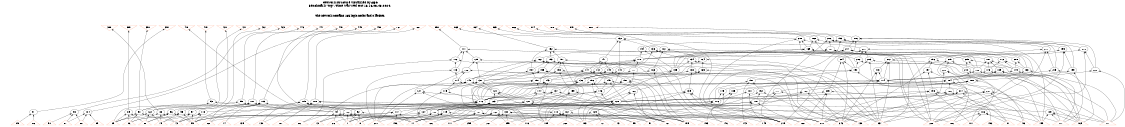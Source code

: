 # Network structure generated by ABC

digraph network {
size = "7.5,10";
center = true;
edge [dir = back];

{
  node [shape = plaintext];
  edge [style = invis];
  LevelTitle1 [label=""];
  LevelTitle2 [label=""];
  Level9 [label = ""];
  Level8 [label = ""];
  Level7 [label = ""];
  Level6 [label = ""];
  Level5 [label = ""];
  Level4 [label = ""];
  Level3 [label = ""];
  Level2 [label = ""];
  Level1 [label = ""];
  Level0 [label = ""];
  LevelTitle1 ->  LevelTitle2 ->  Level9 ->  Level8 ->  Level7 ->  Level6 ->  Level5 ->  Level4 ->  Level3 ->  Level2 ->  Level1 ->  Level0;
}

{
  rank = same;
  LevelTitle1;
  title1 [shape=plaintext,
          fontsize=20,
          fontname = "Times-Roman",
          label="Network structure visualized by ABC\nBenchmark \"top\". Time was Wed Oct 16 16:03:48 2024. "
         ];
}

{
  rank = same;
  LevelTitle2;
  title2 [shape=plaintext,
          fontsize=18,
          fontname = "Times-Roman",
          label="The network contains 135 logic nodes and 0 latches.\n"
         ];
}

{
  rank = same;
  Level9;
  Node61 [label = "388", shape = invtriangle, color = coral, fillcolor = coral];
  Node62 [label = "389", shape = invtriangle, color = coral, fillcolor = coral];
  Node63 [label = "390", shape = invtriangle, color = coral, fillcolor = coral];
  Node64 [label = "391", shape = invtriangle, color = coral, fillcolor = coral];
  Node65 [label = "418", shape = invtriangle, color = coral, fillcolor = coral];
  Node66 [label = "419", shape = invtriangle, color = coral, fillcolor = coral];
  Node67 [label = "420", shape = invtriangle, color = coral, fillcolor = coral];
  Node68 [label = "421", shape = invtriangle, color = coral, fillcolor = coral];
  Node69 [label = "422", shape = invtriangle, color = coral, fillcolor = coral];
  Node70 [label = "423", shape = invtriangle, color = coral, fillcolor = coral];
  Node71 [label = "446", shape = invtriangle, color = coral, fillcolor = coral];
  Node72 [label = "447", shape = invtriangle, color = coral, fillcolor = coral];
  Node73 [label = "448", shape = invtriangle, color = coral, fillcolor = coral];
  Node74 [label = "449", shape = invtriangle, color = coral, fillcolor = coral];
  Node75 [label = "450", shape = invtriangle, color = coral, fillcolor = coral];
  Node76 [label = "767", shape = invtriangle, color = coral, fillcolor = coral];
  Node77 [label = "768", shape = invtriangle, color = coral, fillcolor = coral];
  Node78 [label = "850", shape = invtriangle, color = coral, fillcolor = coral];
  Node79 [label = "863", shape = invtriangle, color = coral, fillcolor = coral];
  Node80 [label = "864", shape = invtriangle, color = coral, fillcolor = coral];
  Node81 [label = "865", shape = invtriangle, color = coral, fillcolor = coral];
  Node82 [label = "866", shape = invtriangle, color = coral, fillcolor = coral];
  Node83 [label = "874", shape = invtriangle, color = coral, fillcolor = coral];
  Node84 [label = "878", shape = invtriangle, color = coral, fillcolor = coral];
  Node85 [label = "879", shape = invtriangle, color = coral, fillcolor = coral];
  Node86 [label = "880", shape = invtriangle, color = coral, fillcolor = coral];
}

{
  rank = same;
  Level8;
  Node132 [label = "132\n", shape = ellipse];
  Node168 [label = "168\n", shape = ellipse];
  Node193 [label = "193\n", shape = ellipse];
  Node200 [label = "200\n", shape = ellipse];
  Node206 [label = "206\n", shape = ellipse];
  Node216 [label = "216\n", shape = ellipse];
}

{
  rank = same;
  Level7;
  Node111 [label = "111\n", shape = ellipse];
  Node133 [label = "133\n", shape = ellipse];
  Node152 [label = "152\n", shape = ellipse];
  Node161 [label = "161\n", shape = ellipse];
  Node169 [label = "169\n", shape = ellipse];
  Node194 [label = "194\n", shape = ellipse];
  Node195 [label = "195\n", shape = ellipse];
  Node201 [label = "201\n", shape = ellipse];
  Node207 [label = "207\n", shape = ellipse];
  Node211 [label = "211\n", shape = ellipse];
  Node217 [label = "217\n", shape = ellipse];
  Node218 [label = "218\n", shape = ellipse];
}

{
  rank = same;
  Level6;
  Node112 [label = "112\n", shape = ellipse];
  Node125 [label = "125\n", shape = ellipse];
  Node134 [label = "134\n", shape = ellipse];
  Node141 [label = "141\n", shape = ellipse];
  Node153 [label = "153\n", shape = ellipse];
  Node157 [label = "157\n", shape = ellipse];
  Node162 [label = "162\n", shape = ellipse];
  Node164 [label = "164\n", shape = ellipse];
  Node170 [label = "170\n", shape = ellipse];
  Node172 [label = "172\n", shape = ellipse];
  Node187 [label = "187\n", shape = ellipse];
  Node196 [label = "196\n", shape = ellipse];
  Node202 [label = "202\n", shape = ellipse];
  Node203 [label = "203\n", shape = ellipse];
  Node204 [label = "204\n", shape = ellipse];
  Node208 [label = "208\n", shape = ellipse];
  Node209 [label = "209\n", shape = ellipse];
  Node212 [label = "212\n", shape = ellipse];
  Node219 [label = "219\n", shape = ellipse];
}

{
  rank = same;
  Level5;
  Node113 [label = "113\n", shape = ellipse];
  Node126 [label = "126\n", shape = ellipse];
  Node135 [label = "135\n", shape = ellipse];
  Node138 [label = "138\n", shape = ellipse];
  Node140 [label = "140\n", shape = ellipse];
  Node142 [label = "142\n", shape = ellipse];
  Node147 [label = "147\n", shape = ellipse];
  Node149 [label = "149\n", shape = ellipse];
  Node154 [label = "154\n", shape = ellipse];
  Node155 [label = "155\n", shape = ellipse];
  Node158 [label = "158\n", shape = ellipse];
  Node163 [label = "163\n", shape = ellipse];
  Node165 [label = "165\n", shape = ellipse];
  Node171 [label = "171\n", shape = ellipse];
  Node173 [label = "173\n", shape = ellipse];
  Node179 [label = "179\n", shape = ellipse];
  Node183 [label = "183\n", shape = ellipse];
  Node188 [label = "188\n", shape = ellipse];
  Node189 [label = "189\n", shape = ellipse];
  Node190 [label = "190\n", shape = ellipse];
  Node197 [label = "197\n", shape = ellipse];
  Node199 [label = "199\n", shape = ellipse];
  Node210 [label = "210\n", shape = ellipse];
  Node213 [label = "213\n", shape = ellipse];
  Node215 [label = "215\n", shape = ellipse];
  Node220 [label = "220\n", shape = ellipse];
  Node222 [label = "222\n", shape = ellipse];
}

{
  rank = same;
  Level4;
  Node114 [label = "114\n", shape = ellipse];
  Node131 [label = "131\n", shape = ellipse];
  Node136 [label = "136\n", shape = ellipse];
  Node143 [label = "143\n", shape = ellipse];
  Node145 [label = "145\n", shape = ellipse];
  Node148 [label = "148\n", shape = ellipse];
  Node150 [label = "150\n", shape = ellipse];
  Node151 [label = "151\n", shape = ellipse];
  Node156 [label = "156\n", shape = ellipse];
  Node174 [label = "174\n", shape = ellipse];
  Node180 [label = "180\n", shape = ellipse];
  Node184 [label = "184\n", shape = ellipse];
  Node191 [label = "191\n", shape = ellipse];
}

{
  rank = same;
  Level3;
  Node115 [label = "115\n", shape = ellipse];
  Node120 [label = "120\n", shape = ellipse];
  Node127 [label = "127\n", shape = ellipse];
  Node137 [label = "137\n", shape = ellipse];
  Node139 [label = "139\n", shape = ellipse];
  Node144 [label = "144\n", shape = ellipse];
  Node146 [label = "146\n", shape = ellipse];
  Node159 [label = "159\n", shape = ellipse];
  Node166 [label = "166\n", shape = ellipse];
  Node175 [label = "175\n", shape = ellipse];
  Node177 [label = "177\n", shape = ellipse];
  Node181 [label = "181\n", shape = ellipse];
  Node182 [label = "182\n", shape = ellipse];
  Node185 [label = "185\n", shape = ellipse];
  Node186 [label = "186\n", shape = ellipse];
  Node192 [label = "192\n", shape = ellipse];
  Node198 [label = "198\n", shape = ellipse];
  Node205 [label = "205\n", shape = ellipse];
  Node214 [label = "214\n", shape = ellipse];
  Node221 [label = "221\n", shape = ellipse];
}

{
  rank = same;
  Level2;
  Node93 [label = "93\n", shape = ellipse];
  Node99 [label = "99\n", shape = ellipse];
  Node101 [label = "101\n", shape = ellipse];
  Node103 [label = "103\n", shape = ellipse];
  Node105 [label = "105\n", shape = ellipse];
  Node108 [label = "108\n", shape = ellipse];
  Node116 [label = "116\n", shape = ellipse];
  Node121 [label = "121\n", shape = ellipse];
  Node123 [label = "123\n", shape = ellipse];
  Node128 [label = "128\n", shape = ellipse];
  Node176 [label = "176\n", shape = ellipse];
  Node178 [label = "178\n", shape = ellipse];
}

{
  rank = same;
  Level1;
  Node88 [label = "88\n", shape = ellipse];
  Node89 [label = "89\n", shape = ellipse];
  Node90 [label = "90\n", shape = ellipse];
  Node91 [label = "91\n", shape = ellipse];
  Node92 [label = "92\n", shape = ellipse];
  Node94 [label = "94\n", shape = ellipse];
  Node95 [label = "95\n", shape = ellipse];
  Node96 [label = "96\n", shape = ellipse];
  Node97 [label = "97\n", shape = ellipse];
  Node98 [label = "98\n", shape = ellipse];
  Node100 [label = "100\n", shape = ellipse];
  Node102 [label = "102\n", shape = ellipse];
  Node104 [label = "104\n", shape = ellipse];
  Node106 [label = "106\n", shape = ellipse];
  Node107 [label = "107\n", shape = ellipse];
  Node109 [label = "109\n", shape = ellipse];
  Node110 [label = "110\n", shape = ellipse];
  Node117 [label = "117\n", shape = ellipse];
  Node118 [label = "118\n", shape = ellipse];
  Node119 [label = "119\n", shape = ellipse];
  Node122 [label = "122\n", shape = ellipse];
  Node124 [label = "124\n", shape = ellipse];
  Node129 [label = "129\n", shape = ellipse];
  Node130 [label = "130\n", shape = ellipse];
  Node160 [label = "160\n", shape = ellipse];
  Node167 [label = "167\n", shape = ellipse];
}

{
  rank = same;
  Level0;
  Node1 [label = "1", shape = triangle, color = coral, fillcolor = coral];
  Node2 [label = "8", shape = triangle, color = coral, fillcolor = coral];
  Node3 [label = "13", shape = triangle, color = coral, fillcolor = coral];
  Node4 [label = "17", shape = triangle, color = coral, fillcolor = coral];
  Node5 [label = "26", shape = triangle, color = coral, fillcolor = coral];
  Node6 [label = "29", shape = triangle, color = coral, fillcolor = coral];
  Node7 [label = "36", shape = triangle, color = coral, fillcolor = coral];
  Node8 [label = "42", shape = triangle, color = coral, fillcolor = coral];
  Node9 [label = "51", shape = triangle, color = coral, fillcolor = coral];
  Node10 [label = "55", shape = triangle, color = coral, fillcolor = coral];
  Node11 [label = "59", shape = triangle, color = coral, fillcolor = coral];
  Node12 [label = "68", shape = triangle, color = coral, fillcolor = coral];
  Node13 [label = "72", shape = triangle, color = coral, fillcolor = coral];
  Node14 [label = "73", shape = triangle, color = coral, fillcolor = coral];
  Node15 [label = "74", shape = triangle, color = coral, fillcolor = coral];
  Node16 [label = "75", shape = triangle, color = coral, fillcolor = coral];
  Node17 [label = "80", shape = triangle, color = coral, fillcolor = coral];
  Node18 [label = "85", shape = triangle, color = coral, fillcolor = coral];
  Node19 [label = "86", shape = triangle, color = coral, fillcolor = coral];
  Node20 [label = "87", shape = triangle, color = coral, fillcolor = coral];
  Node21 [label = "88", shape = triangle, color = coral, fillcolor = coral];
  Node22 [label = "89", shape = triangle, color = coral, fillcolor = coral];
  Node23 [label = "90", shape = triangle, color = coral, fillcolor = coral];
  Node24 [label = "91", shape = triangle, color = coral, fillcolor = coral];
  Node25 [label = "96", shape = triangle, color = coral, fillcolor = coral];
  Node26 [label = "101", shape = triangle, color = coral, fillcolor = coral];
  Node27 [label = "106", shape = triangle, color = coral, fillcolor = coral];
  Node28 [label = "111", shape = triangle, color = coral, fillcolor = coral];
  Node29 [label = "116", shape = triangle, color = coral, fillcolor = coral];
  Node30 [label = "121", shape = triangle, color = coral, fillcolor = coral];
  Node31 [label = "126", shape = triangle, color = coral, fillcolor = coral];
  Node32 [label = "130", shape = triangle, color = coral, fillcolor = coral];
  Node33 [label = "135", shape = triangle, color = coral, fillcolor = coral];
  Node34 [label = "138", shape = triangle, color = coral, fillcolor = coral];
  Node35 [label = "143", shape = triangle, color = coral, fillcolor = coral];
  Node36 [label = "146", shape = triangle, color = coral, fillcolor = coral];
  Node37 [label = "149", shape = triangle, color = coral, fillcolor = coral];
  Node38 [label = "152", shape = triangle, color = coral, fillcolor = coral];
  Node39 [label = "153", shape = triangle, color = coral, fillcolor = coral];
  Node40 [label = "156", shape = triangle, color = coral, fillcolor = coral];
  Node41 [label = "159", shape = triangle, color = coral, fillcolor = coral];
  Node42 [label = "165", shape = triangle, color = coral, fillcolor = coral];
  Node43 [label = "171", shape = triangle, color = coral, fillcolor = coral];
  Node44 [label = "177", shape = triangle, color = coral, fillcolor = coral];
  Node45 [label = "183", shape = triangle, color = coral, fillcolor = coral];
  Node46 [label = "189", shape = triangle, color = coral, fillcolor = coral];
  Node47 [label = "195", shape = triangle, color = coral, fillcolor = coral];
  Node48 [label = "201", shape = triangle, color = coral, fillcolor = coral];
  Node49 [label = "207", shape = triangle, color = coral, fillcolor = coral];
  Node50 [label = "210", shape = triangle, color = coral, fillcolor = coral];
  Node51 [label = "219", shape = triangle, color = coral, fillcolor = coral];
  Node52 [label = "228", shape = triangle, color = coral, fillcolor = coral];
  Node53 [label = "237", shape = triangle, color = coral, fillcolor = coral];
  Node54 [label = "246", shape = triangle, color = coral, fillcolor = coral];
  Node55 [label = "255", shape = triangle, color = coral, fillcolor = coral];
  Node56 [label = "259", shape = triangle, color = coral, fillcolor = coral];
  Node57 [label = "260", shape = triangle, color = coral, fillcolor = coral];
  Node58 [label = "261", shape = triangle, color = coral, fillcolor = coral];
  Node59 [label = "267", shape = triangle, color = coral, fillcolor = coral];
  Node60 [label = "268", shape = triangle, color = coral, fillcolor = coral];
}

title1 -> title2 [style = invis];
title2 -> Node61 [style = invis];
title2 -> Node62 [style = invis];
title2 -> Node63 [style = invis];
title2 -> Node64 [style = invis];
title2 -> Node65 [style = invis];
title2 -> Node66 [style = invis];
title2 -> Node67 [style = invis];
title2 -> Node68 [style = invis];
title2 -> Node69 [style = invis];
title2 -> Node70 [style = invis];
title2 -> Node71 [style = invis];
title2 -> Node72 [style = invis];
title2 -> Node73 [style = invis];
title2 -> Node74 [style = invis];
title2 -> Node75 [style = invis];
title2 -> Node76 [style = invis];
title2 -> Node77 [style = invis];
title2 -> Node78 [style = invis];
title2 -> Node79 [style = invis];
title2 -> Node80 [style = invis];
title2 -> Node81 [style = invis];
title2 -> Node82 [style = invis];
title2 -> Node83 [style = invis];
title2 -> Node84 [style = invis];
title2 -> Node85 [style = invis];
title2 -> Node86 [style = invis];
Node61 -> Node62 [style = invis];
Node62 -> Node63 [style = invis];
Node63 -> Node64 [style = invis];
Node64 -> Node65 [style = invis];
Node65 -> Node66 [style = invis];
Node66 -> Node67 [style = invis];
Node67 -> Node68 [style = invis];
Node68 -> Node69 [style = invis];
Node69 -> Node70 [style = invis];
Node70 -> Node71 [style = invis];
Node71 -> Node72 [style = invis];
Node72 -> Node73 [style = invis];
Node73 -> Node74 [style = invis];
Node74 -> Node75 [style = invis];
Node75 -> Node76 [style = invis];
Node76 -> Node77 [style = invis];
Node77 -> Node78 [style = invis];
Node78 -> Node79 [style = invis];
Node79 -> Node80 [style = invis];
Node80 -> Node81 [style = invis];
Node81 -> Node82 [style = invis];
Node82 -> Node83 [style = invis];
Node83 -> Node84 [style = invis];
Node84 -> Node85 [style = invis];
Node85 -> Node86 [style = invis];
Node61 -> Node88 [style = solid];
Node62 -> Node89 [style = solid];
Node63 -> Node90 [style = solid];
Node64 -> Node91 [style = solid];
Node65 -> Node92 [style = solid];
Node66 -> Node93 [style = solid];
Node67 -> Node95 [style = solid];
Node68 -> Node96 [style = solid];
Node69 -> Node97 [style = solid];
Node70 -> Node98 [style = solid];
Node71 -> Node99 [style = solid];
Node72 -> Node100 [style = solid];
Node73 -> Node101 [style = solid];
Node74 -> Node103 [style = solid];
Node75 -> Node104 [style = solid];
Node76 -> Node105 [style = solid];
Node77 -> Node108 [style = solid];
Node78 -> Node111 [style = solid];
Node79 -> Node132 [style = solid];
Node80 -> Node152 [style = solid];
Node81 -> Node161 [style = solid];
Node82 -> Node168 [style = solid];
Node83 -> Node193 [style = solid];
Node84 -> Node200 [style = solid];
Node85 -> Node206 [style = solid];
Node86 -> Node216 [style = solid];
Node88 -> Node6 [style = solid];
Node88 -> Node8 [style = solid];
Node88 -> Node16 [style = solid];
Node89 -> Node6 [style = solid];
Node89 -> Node7 [style = solid];
Node89 -> Node17 [style = solid];
Node90 -> Node6 [style = solid];
Node90 -> Node7 [style = solid];
Node90 -> Node8 [style = solid];
Node91 -> Node18 [style = solid];
Node91 -> Node19 [style = solid];
Node92 -> Node1 [style = solid];
Node92 -> Node2 [style = solid];
Node92 -> Node3 [style = solid];
Node92 -> Node4 [style = solid];
Node93 -> Node90 [style = solid];
Node93 -> Node94 [style = solid];
Node94 -> Node1 [style = solid];
Node94 -> Node3 [style = solid];
Node94 -> Node4 [style = solid];
Node94 -> Node5 [style = solid];
Node95 -> Node11 [style = solid];
Node95 -> Node16 [style = solid];
Node95 -> Node17 [style = solid];
Node96 -> Node7 [style = solid];
Node96 -> Node11 [style = solid];
Node96 -> Node17 [style = solid];
Node97 -> Node7 [style = solid];
Node97 -> Node8 [style = solid];
Node97 -> Node11 [style = solid];
Node98 -> Node20 [style = solid];
Node98 -> Node21 [style = solid];
Node98 -> Node23 [style = solid];
Node99 -> Node90 [style = solid];
Node99 -> Node94 [style = solid];
Node100 -> Node1 [style = solid];
Node100 -> Node5 [style = solid];
Node100 -> Node9 [style = solid];
Node101 -> Node102 [style = solid];
Node101 -> Node6 [style = solid];
Node101 -> Node12 [style = solid];
Node102 -> Node1 [style = solid];
Node102 -> Node2 [style = solid];
Node102 -> Node3 [style = solid];
Node102 -> Node10 [style = solid];
Node103 -> Node102 [style = solid];
Node103 -> Node11 [style = solid];
Node103 -> Node12 [style = solid];
Node103 -> Node15 [style = solid];
Node104 -> Node20 [style = solid];
Node104 -> Node21 [style = solid];
Node104 -> Node22 [style = solid];
Node105 -> Node106 [style = solid];
Node105 -> Node107 [style = solid];
Node105 -> Node32 [style = solid];
Node105 -> Node33 [style = solid];
Node106 -> Node24 [style = solid];
Node106 -> Node25 [style = solid];
Node106 -> Node26 [style = solid];
Node106 -> Node27 [style = solid];
Node107 -> Node28 [style = solid];
Node107 -> Node29 [style = solid];
Node107 -> Node30 [style = solid];
Node107 -> Node31 [style = solid];
Node108 -> Node109 [style = solid];
Node108 -> Node110 [style = solid];
Node108 -> Node32 [style = solid];
Node108 -> Node49 [style = solid];
Node109 -> Node41 [style = solid];
Node109 -> Node42 [style = solid];
Node109 -> Node43 [style = solid];
Node109 -> Node44 [style = solid];
Node110 -> Node45 [style = solid];
Node110 -> Node46 [style = solid];
Node110 -> Node47 [style = solid];
Node110 -> Node48 [style = solid];
Node111 -> Node112 [style = solid];
Node111 -> Node125 [style = solid];
Node111 -> Node113 [style = solid];
Node111 -> Node52 [style = solid];
Node112 -> Node113 [style = solid];
Node112 -> Node51 [style = solid];
Node112 -> Node58 [style = solid];
Node113 -> Node114 [style = solid];
Node113 -> Node48 [style = solid];
Node114 -> Node115 [style = solid];
Node114 -> Node120 [style = solid];
Node115 -> Node116 [style = solid];
Node115 -> Node31 [style = solid];
Node116 -> Node100 [style = solid];
Node116 -> Node117 [style = solid];
Node116 -> Node118 [style = solid];
Node116 -> Node119 [style = solid];
Node117 -> Node4 [style = solid];
Node117 -> Node8 [style = solid];
Node117 -> Node11 [style = solid];
Node117 -> Node40 [style = solid];
Node118 -> Node8 [style = solid];
Node118 -> Node11 [style = solid];
Node118 -> Node16 [style = solid];
Node119 -> Node1 [style = solid];
Node119 -> Node2 [style = solid];
Node119 -> Node4 [style = solid];
Node119 -> Node9 [style = solid];
Node120 -> Node121 [style = solid];
Node120 -> Node123 [style = solid];
Node120 -> Node39 [style = solid];
Node121 -> Node100 [style = solid];
Node121 -> Node122 [style = solid];
Node121 -> Node10 [style = solid];
Node121 -> Node60 [style = solid];
Node122 -> Node6 [style = solid];
Node122 -> Node16 [style = solid];
Node122 -> Node17 [style = solid];
Node123 -> Node100 [style = solid];
Node123 -> Node124 [style = solid];
Node123 -> Node1 [style = solid];
Node123 -> Node4 [style = solid];
Node124 -> Node11 [style = solid];
Node124 -> Node40 [style = solid];
Node125 -> Node126 [style = solid];
Node125 -> Node131 [style = solid];
Node125 -> Node53 [style = solid];
Node126 -> Node114 [style = solid];
Node126 -> Node127 [style = solid];
Node126 -> Node54 [style = solid];
Node127 -> Node128 [style = solid];
Node127 -> Node130 [style = solid];
Node127 -> Node48 [style = solid];
Node128 -> Node102 [style = solid];
Node128 -> Node129 [style = solid];
Node128 -> Node8 [style = solid];
Node128 -> Node11 [style = solid];
Node129 -> Node12 [style = solid];
Node129 -> Node13 [style = solid];
Node129 -> Node14 [style = solid];
Node130 -> Node30 [style = solid];
Node130 -> Node50 [style = solid];
Node130 -> Node55 [style = solid];
Node130 -> Node59 [style = solid];
Node131 -> Node115 [style = solid];
Node131 -> Node120 [style = solid];
Node131 -> Node48 [style = solid];
Node132 -> Node133 [style = solid];
Node132 -> Node141 [style = solid];
Node132 -> Node140 [style = solid];
Node132 -> Node51 [style = solid];
Node133 -> Node134 [style = solid];
Node133 -> Node140 [style = solid];
Node133 -> Node52 [style = solid];
Node134 -> Node135 [style = solid];
Node134 -> Node138 [style = solid];
Node134 -> Node53 [style = solid];
Node135 -> Node136 [style = solid];
Node135 -> Node45 [style = solid];
Node136 -> Node137 [style = solid];
Node136 -> Node116 [style = solid];
Node136 -> Node28 [style = solid];
Node137 -> Node121 [style = solid];
Node137 -> Node123 [style = solid];
Node137 -> Node35 [style = solid];
Node138 -> Node136 [style = solid];
Node138 -> Node139 [style = solid];
Node138 -> Node54 [style = solid];
Node139 -> Node128 [style = solid];
Node139 -> Node27 [style = solid];
Node139 -> Node45 [style = solid];
Node139 -> Node50 [style = solid];
Node140 -> Node136 [style = solid];
Node140 -> Node45 [style = solid];
Node141 -> Node142 [style = solid];
Node141 -> Node147 [style = solid];
Node141 -> Node149 [style = solid];
Node142 -> Node131 [style = solid];
Node142 -> Node143 [style = solid];
Node142 -> Node145 [style = solid];
Node143 -> Node144 [style = solid];
Node143 -> Node116 [style = solid];
Node143 -> Node29 [style = solid];
Node143 -> Node46 [style = solid];
Node144 -> Node121 [style = solid];
Node144 -> Node123 [style = solid];
Node144 -> Node36 [style = solid];
Node145 -> Node146 [style = solid];
Node145 -> Node116 [style = solid];
Node145 -> Node30 [style = solid];
Node145 -> Node47 [style = solid];
Node146 -> Node121 [style = solid];
Node146 -> Node123 [style = solid];
Node146 -> Node37 [style = solid];
Node147 -> Node143 [style = solid];
Node147 -> Node145 [style = solid];
Node147 -> Node148 [style = solid];
Node148 -> Node115 [style = solid];
Node148 -> Node120 [style = solid];
Node148 -> Node48 [style = solid];
Node148 -> Node58 [style = solid];
Node149 -> Node150 [style = solid];
Node149 -> Node151 [style = solid];
Node149 -> Node46 [style = solid];
Node150 -> Node144 [style = solid];
Node150 -> Node116 [style = solid];
Node150 -> Node29 [style = solid];
Node151 -> Node146 [style = solid];
Node151 -> Node116 [style = solid];
Node151 -> Node30 [style = solid];
Node151 -> Node47 [style = solid];
Node152 -> Node153 [style = solid];
Node152 -> Node157 [style = solid];
Node152 -> Node154 [style = solid];
Node152 -> Node52 [style = solid];
Node153 -> Node154 [style = solid];
Node153 -> Node155 [style = solid];
Node153 -> Node51 [style = solid];
Node154 -> Node150 [style = solid];
Node154 -> Node46 [style = solid];
Node155 -> Node131 [style = solid];
Node155 -> Node156 [style = solid];
Node155 -> Node148 [style = solid];
Node155 -> Node47 [style = solid];
Node156 -> Node146 [style = solid];
Node156 -> Node116 [style = solid];
Node156 -> Node30 [style = solid];
Node157 -> Node158 [style = solid];
Node157 -> Node150 [style = solid];
Node157 -> Node46 [style = solid];
Node157 -> Node53 [style = solid];
Node158 -> Node150 [style = solid];
Node158 -> Node159 [style = solid];
Node158 -> Node54 [style = solid];
Node159 -> Node128 [style = solid];
Node159 -> Node160 [style = solid];
Node159 -> Node46 [style = solid];
Node160 -> Node28 [style = solid];
Node160 -> Node50 [style = solid];
Node160 -> Node55 [style = solid];
Node160 -> Node56 [style = solid];
Node161 -> Node162 [style = solid];
Node161 -> Node164 [style = solid];
Node161 -> Node163 [style = solid];
Node161 -> Node52 [style = solid];
Node162 -> Node163 [style = solid];
Node162 -> Node131 [style = solid];
Node162 -> Node148 [style = solid];
Node162 -> Node51 [style = solid];
Node163 -> Node156 [style = solid];
Node163 -> Node47 [style = solid];
Node164 -> Node165 [style = solid];
Node164 -> Node151 [style = solid];
Node164 -> Node53 [style = solid];
Node165 -> Node156 [style = solid];
Node165 -> Node166 [style = solid];
Node165 -> Node54 [style = solid];
Node166 -> Node128 [style = solid];
Node166 -> Node167 [style = solid];
Node166 -> Node47 [style = solid];
Node167 -> Node29 [style = solid];
Node167 -> Node50 [style = solid];
Node167 -> Node55 [style = solid];
Node167 -> Node57 [style = solid];
Node168 -> Node169 [style = solid];
Node168 -> Node190 [style = solid];
Node168 -> Node41 [style = solid];
Node169 -> Node170 [style = solid];
Node169 -> Node172 [style = solid];
Node169 -> Node187 [style = solid];
Node169 -> Node135 [style = solid];
Node170 -> Node171 [style = solid];
Node170 -> Node142 [style = solid];
Node170 -> Node147 [style = solid];
Node170 -> Node149 [style = solid];
Node171 -> Node136 [style = solid];
Node171 -> Node45 [style = solid];
Node172 -> Node173 [style = solid];
Node172 -> Node179 [style = solid];
Node172 -> Node183 [style = solid];
Node173 -> Node174 [style = solid];
Node173 -> Node42 [style = solid];
Node174 -> Node175 [style = solid];
Node174 -> Node177 [style = solid];
Node174 -> Node116 [style = solid];
Node174 -> Node25 [style = solid];
Node175 -> Node176 [style = solid];
Node175 -> Node36 [style = solid];
Node176 -> Node100 [style = solid];
Node176 -> Node124 [style = solid];
Node176 -> Node10 [style = solid];
Node177 -> Node178 [style = solid];
Node177 -> Node9 [style = solid];
Node177 -> Node34 [style = solid];
Node178 -> Node100 [style = solid];
Node178 -> Node122 [style = solid];
Node178 -> Node4 [style = solid];
Node178 -> Node60 [style = solid];
Node179 -> Node180 [style = solid];
Node179 -> Node43 [style = solid];
Node180 -> Node181 [style = solid];
Node180 -> Node182 [style = solid];
Node180 -> Node116 [style = solid];
Node180 -> Node26 [style = solid];
Node181 -> Node176 [style = solid];
Node181 -> Node37 [style = solid];
Node182 -> Node178 [style = solid];
Node182 -> Node4 [style = solid];
Node182 -> Node34 [style = solid];
Node183 -> Node184 [style = solid];
Node183 -> Node44 [style = solid];
Node184 -> Node185 [style = solid];
Node184 -> Node186 [style = solid];
Node184 -> Node116 [style = solid];
Node184 -> Node27 [style = solid];
Node185 -> Node176 [style = solid];
Node185 -> Node39 [style = solid];
Node186 -> Node178 [style = solid];
Node186 -> Node34 [style = solid];
Node186 -> Node38 [style = solid];
Node187 -> Node173 [style = solid];
Node187 -> Node179 [style = solid];
Node187 -> Node188 [style = solid];
Node187 -> Node189 [style = solid];
Node188 -> Node184 [style = solid];
Node188 -> Node44 [style = solid];
Node189 -> Node174 [style = solid];
Node189 -> Node180 [style = solid];
Node189 -> Node42 [style = solid];
Node189 -> Node43 [style = solid];
Node190 -> Node191 [style = solid];
Node190 -> Node116 [style = solid];
Node190 -> Node24 [style = solid];
Node191 -> Node192 [style = solid];
Node191 -> Node176 [style = solid];
Node191 -> Node35 [style = solid];
Node192 -> Node178 [style = solid];
Node192 -> Node2 [style = solid];
Node192 -> Node34 [style = solid];
Node193 -> Node194 [style = solid];
Node193 -> Node195 [style = solid];
Node193 -> Node199 [style = solid];
Node193 -> Node51 [style = solid];
Node194 -> Node170 [style = solid];
Node194 -> Node135 [style = solid];
Node195 -> Node196 [style = solid];
Node195 -> Node199 [style = solid];
Node195 -> Node52 [style = solid];
Node196 -> Node188 [style = solid];
Node196 -> Node197 [style = solid];
Node196 -> Node53 [style = solid];
Node197 -> Node184 [style = solid];
Node197 -> Node198 [style = solid];
Node197 -> Node54 [style = solid];
Node198 -> Node128 [style = solid];
Node198 -> Node26 [style = solid];
Node198 -> Node44 [style = solid];
Node198 -> Node50 [style = solid];
Node199 -> Node184 [style = solid];
Node199 -> Node44 [style = solid];
Node200 -> Node169 [style = solid];
Node200 -> Node201 [style = solid];
Node200 -> Node202 [style = solid];
Node200 -> Node51 [style = solid];
Node201 -> Node202 [style = solid];
Node201 -> Node203 [style = solid];
Node201 -> Node204 [style = solid];
Node201 -> Node52 [style = solid];
Node202 -> Node190 [style = solid];
Node202 -> Node41 [style = solid];
Node203 -> Node190 [style = solid];
Node203 -> Node41 [style = solid];
Node203 -> Node53 [style = solid];
Node204 -> Node190 [style = solid];
Node204 -> Node205 [style = solid];
Node204 -> Node54 [style = solid];
Node205 -> Node128 [style = solid];
Node205 -> Node41 [style = solid];
Node205 -> Node50 [style = solid];
Node205 -> Node60 [style = solid];
Node206 -> Node207 [style = solid];
Node206 -> Node211 [style = solid];
Node206 -> Node215 [style = solid];
Node206 -> Node51 [style = solid];
Node207 -> Node170 [style = solid];
Node207 -> Node208 [style = solid];
Node207 -> Node209 [style = solid];
Node207 -> Node135 [style = solid];
Node208 -> Node179 [style = solid];
Node208 -> Node183 [style = solid];
Node209 -> Node179 [style = solid];
Node209 -> Node188 [style = solid];
Node209 -> Node210 [style = solid];
Node210 -> Node180 [style = solid];
Node210 -> Node43 [style = solid];
Node211 -> Node212 [style = solid];
Node211 -> Node215 [style = solid];
Node211 -> Node52 [style = solid];
Node212 -> Node213 [style = solid];
Node212 -> Node174 [style = solid];
Node212 -> Node42 [style = solid];
Node212 -> Node53 [style = solid];
Node213 -> Node174 [style = solid];
Node213 -> Node214 [style = solid];
Node213 -> Node54 [style = solid];
Node214 -> Node128 [style = solid];
Node214 -> Node24 [style = solid];
Node214 -> Node42 [style = solid];
Node214 -> Node50 [style = solid];
Node215 -> Node174 [style = solid];
Node215 -> Node42 [style = solid];
Node216 -> Node217 [style = solid];
Node216 -> Node218 [style = solid];
Node216 -> Node222 [style = solid];
Node216 -> Node51 [style = solid];
Node217 -> Node170 [style = solid];
Node217 -> Node135 [style = solid];
Node217 -> Node183 [style = solid];
Node217 -> Node188 [style = solid];
Node218 -> Node219 [style = solid];
Node218 -> Node222 [style = solid];
Node218 -> Node52 [style = solid];
Node219 -> Node210 [style = solid];
Node219 -> Node220 [style = solid];
Node219 -> Node53 [style = solid];
Node220 -> Node180 [style = solid];
Node220 -> Node221 [style = solid];
Node220 -> Node54 [style = solid];
Node221 -> Node128 [style = solid];
Node221 -> Node25 [style = solid];
Node221 -> Node43 [style = solid];
Node221 -> Node50 [style = solid];
Node222 -> Node180 [style = solid];
Node222 -> Node43 [style = solid];
}

